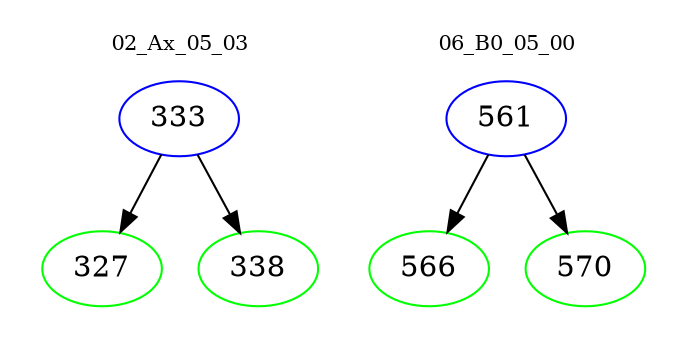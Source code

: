 digraph{
subgraph cluster_0 {
color = white
label = "02_Ax_05_03";
fontsize=10;
T0_333 [label="333", color="blue"]
T0_333 -> T0_327 [color="black"]
T0_327 [label="327", color="green"]
T0_333 -> T0_338 [color="black"]
T0_338 [label="338", color="green"]
}
subgraph cluster_1 {
color = white
label = "06_B0_05_00";
fontsize=10;
T1_561 [label="561", color="blue"]
T1_561 -> T1_566 [color="black"]
T1_566 [label="566", color="green"]
T1_561 -> T1_570 [color="black"]
T1_570 [label="570", color="green"]
}
}
